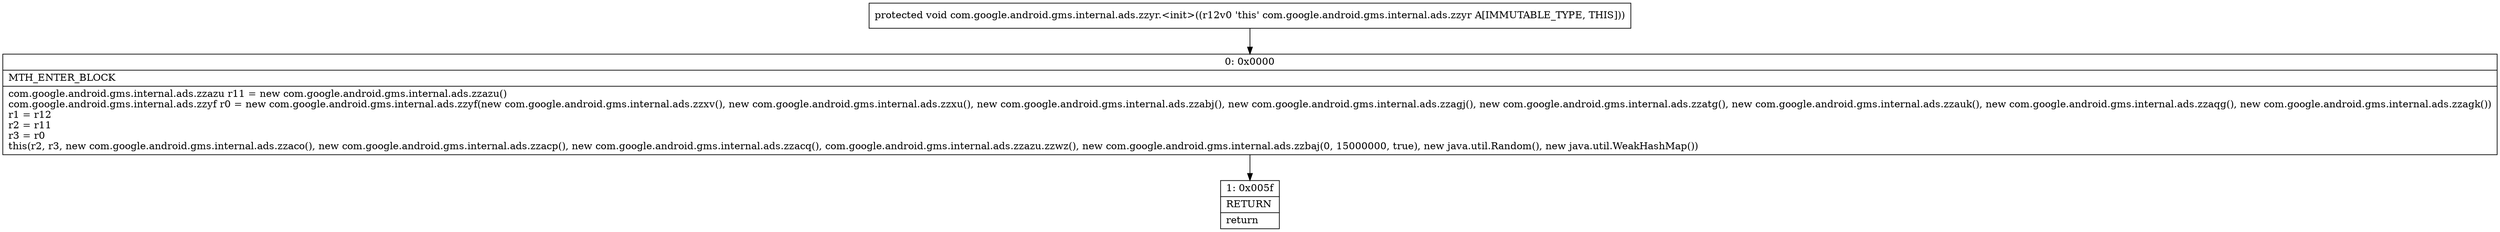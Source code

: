 digraph "CFG forcom.google.android.gms.internal.ads.zzyr.\<init\>()V" {
Node_0 [shape=record,label="{0\:\ 0x0000|MTH_ENTER_BLOCK\l|com.google.android.gms.internal.ads.zzazu r11 = new com.google.android.gms.internal.ads.zzazu()\lcom.google.android.gms.internal.ads.zzyf r0 = new com.google.android.gms.internal.ads.zzyf(new com.google.android.gms.internal.ads.zzxv(), new com.google.android.gms.internal.ads.zzxu(), new com.google.android.gms.internal.ads.zzabj(), new com.google.android.gms.internal.ads.zzagj(), new com.google.android.gms.internal.ads.zzatg(), new com.google.android.gms.internal.ads.zzauk(), new com.google.android.gms.internal.ads.zzaqg(), new com.google.android.gms.internal.ads.zzagk())\lr1 = r12\lr2 = r11\lr3 = r0\lthis(r2, r3, new com.google.android.gms.internal.ads.zzaco(), new com.google.android.gms.internal.ads.zzacp(), new com.google.android.gms.internal.ads.zzacq(), com.google.android.gms.internal.ads.zzazu.zzwz(), new com.google.android.gms.internal.ads.zzbaj(0, 15000000, true), new java.util.Random(), new java.util.WeakHashMap())\l}"];
Node_1 [shape=record,label="{1\:\ 0x005f|RETURN\l|return\l}"];
MethodNode[shape=record,label="{protected void com.google.android.gms.internal.ads.zzyr.\<init\>((r12v0 'this' com.google.android.gms.internal.ads.zzyr A[IMMUTABLE_TYPE, THIS])) }"];
MethodNode -> Node_0;
Node_0 -> Node_1;
}

